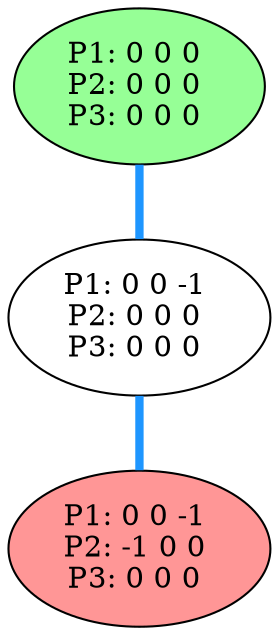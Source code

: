 graph G {
color = "black"
0 [label = "P1: 0 0 0 
P2: 0 0 0 
P3: 0 0 0 
",  style="filled", fillcolor = "#96FF96"];
1 [label = "P1: 0 0 -1 
P2: 0 0 0 
P3: 0 0 0 
"];
2 [label = "P1: 0 0 -1 
P2: -1 0 0 
P3: 0 0 0 
",  style="filled", fillcolor = "#FF9696"];
edge [style=bold];
0 -- 1 [color="#1E96FF", penwidth=4.0];

1 -- 2 [color="#1E96FF", penwidth=4.0];


}
